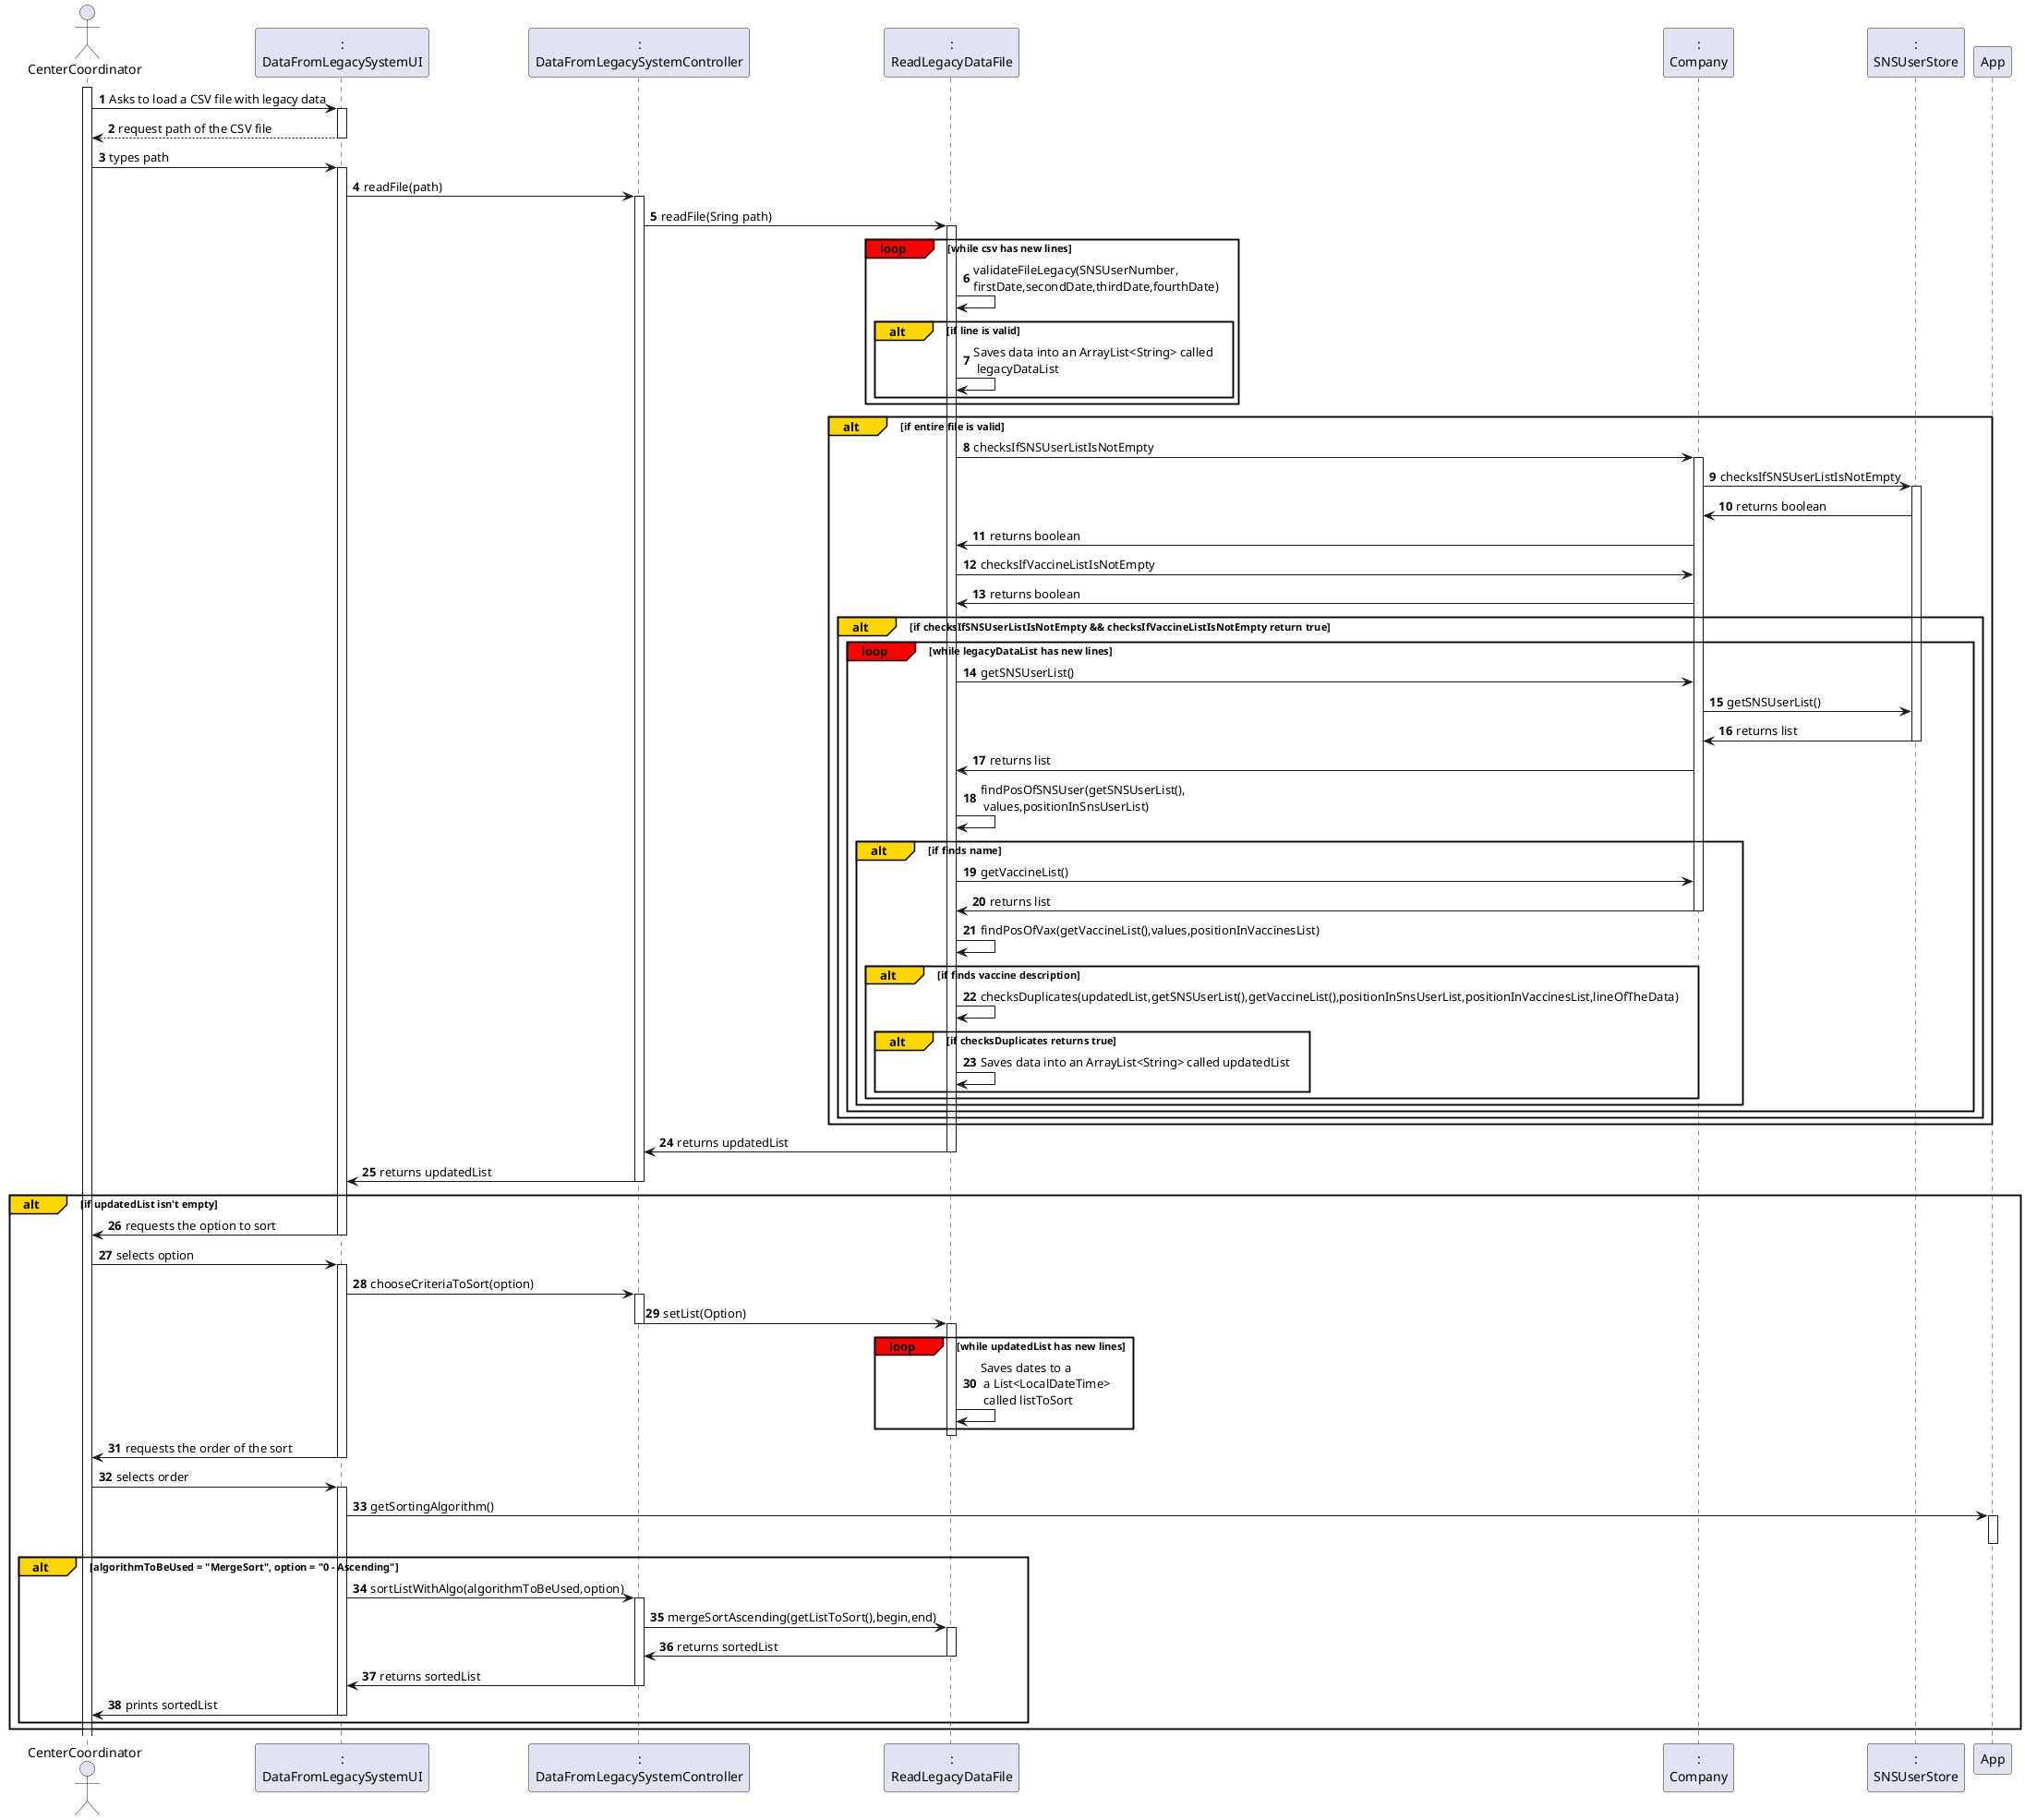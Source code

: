 

@startuml

autonumber
actor "CenterCoordinator" as CC
participant ":\nDataFromLegacySystemUI" as UI
participant ":\nDataFromLegacySystemController" as CTRL
participant ":\nReadLegacyDataFile" as RDLF
participant ":\nCompany" as Comp
participant ":\nSNSUserStore" as SNSStore
participant "App" as App


activate CC
CC -> UI : Asks to load a CSV file with legacy data
activate UI



UI --> CC : request path of the CSV file
deactivate UI

CC -> UI : types path
activate UI

UI -> CTRL : readFile(path)

activate CTRL
CTRL -> RDLF : readFile(Sring path)

activate RDLF
loop#Red while csv has new lines
RDLF -> RDLF : validateFileLegacy(SNSUserNumber,\nfirstDate,secondDate,thirdDate,fourthDate)
alt#Gold if line is valid
RDLF -> RDLF : Saves data into an ArrayList<String> called\n legacyDataList
end alt
end loop

alt#Gold  if entire file is valid

RDLF -> Comp : checksIfSNSUserListIsNotEmpty
activate Comp
Comp -> SNSStore : checksIfSNSUserListIsNotEmpty
activate SNSStore
SNSStore -> Comp : returns boolean
Comp -> RDLF : returns boolean
RDLF -> Comp : checksIfVaccineListIsNotEmpty
Comp -> RDLF : returns boolean
alt#Gold  if checksIfSNSUserListIsNotEmpty && checksIfVaccineListIsNotEmpty return true
loop#Red while legacyDataList has new lines
RDLF -> Comp : getSNSUserList()
Comp -> SNSStore : getSNSUserList()
SNSStore -> Comp : returns list
deactivate SNSStore
Comp -> RDLF : returns list
RDLF -> RDLF : findPosOfSNSUser(getSNSUserList(),\n values,positionInSnsUserList)
alt#Gold  if finds name
RDLF -> Comp : getVaccineList()

Comp -> RDLF : returns list

deactivate Comp
RDLF -> RDLF : findPosOfVax(getVaccineList(),values,positionInVaccinesList)
alt#Gold  if finds vaccine description
RDLF -> RDLF : checksDuplicates(updatedList,getSNSUserList(),getVaccineList(),positionInSnsUserList,positionInVaccinesList,lineOfTheData)
alt#Gold if checksDuplicates returns true
RDLF -> RDLF : Saves data into an ArrayList<String> called updatedList
end loop
end alt#Gold
end alt#Gold
end alt#Gold
end alt#Gold
end alt#Gold
RDLF -> CTRL : returns updatedList
deactivate RDLF
CTRL -> UI : returns updatedList
alt#Gold if updatedList isn't empty
deactivate CTRL
UI -> CC : requests the option to sort


deactivate UI
CC -> UI : selects option
activate UI

UI -> CTRL : chooseCriteriaToSort(option)
activate CTRL
CTRL -> RDLF : setList(Option)
deactivate CTRL
activate RDLF
loop#Red while updatedList has new lines
RDLF -> RDLF : Saves dates to a \n a List<LocalDateTime> \n called listToSort
end loop
deactivate RDLF
UI -> CC: requests the order of the sort
deactivate UI

CC -> UI: selects order
activate UI

UI -> App : getSortingAlgorithm()
activate App
deactivate App
alt#Gold algorithmToBeUsed = "MergeSort", option = "0 - Ascending"
UI -> CTRL: sortListWithAlgo(algorithmToBeUsed,option)
activate CTRL

CTRL -> RDLF : mergeSortAscending(getListToSort(),begin,end)
activate RDLF
RDLF -> CTRL : returns sortedList
deactivate RDLF
CTRL -> UI : returns sortedList
deactivate CTRL
UI -> CC : prints sortedList
deactivate UI
end alt



end
@enduml